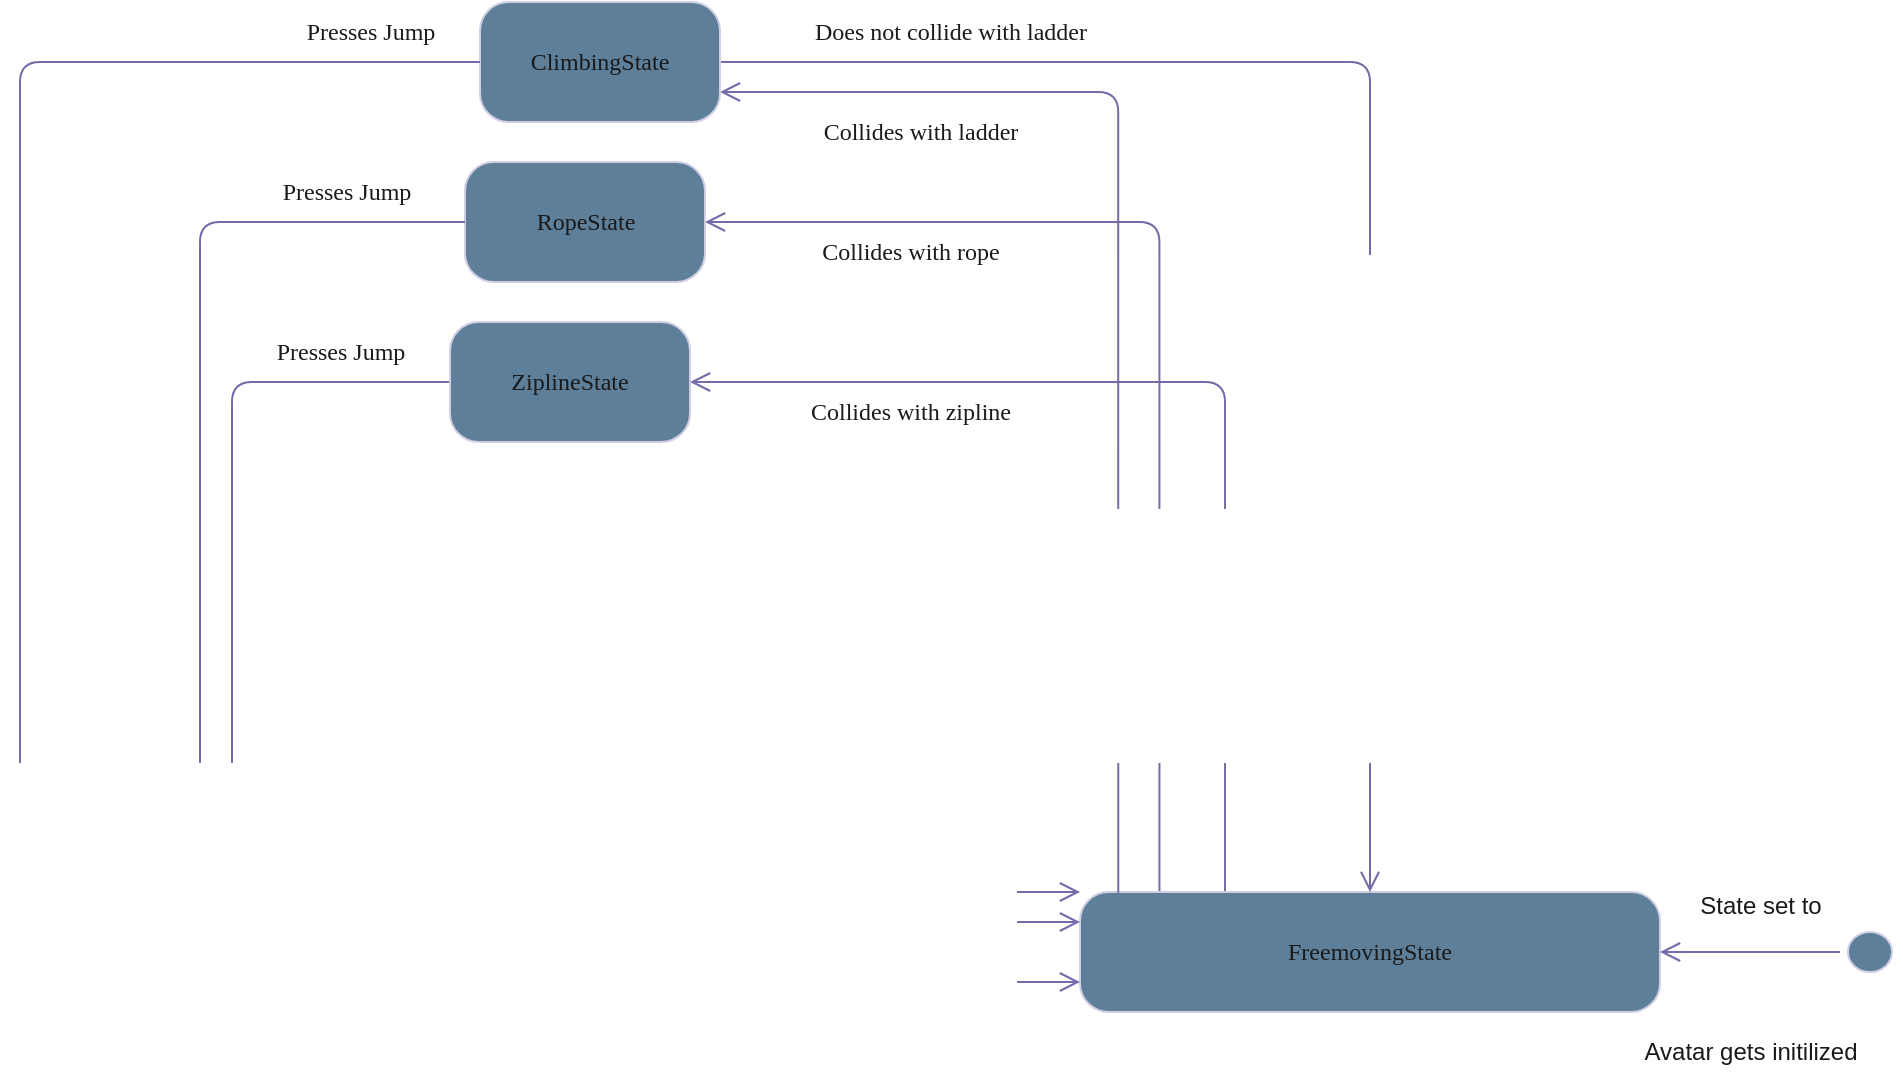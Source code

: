 <mxfile version="21.7.5" type="github">
  <diagram name="Page-1" id="58cdce13-f638-feb5-8d6f-7d28b1aa9fa0">
    <mxGraphModel dx="2534" dy="1624" grid="1" gridSize="10" guides="1" tooltips="1" connect="1" arrows="1" fold="1" page="1" pageScale="1" pageWidth="1100" pageHeight="850" background="none" math="0" shadow="0">
      <root>
        <mxCell id="0" />
        <mxCell id="1" parent="0" />
        <mxCell id="Zl3hB4-WVLWjA7URHuql-25" style="edgeStyle=orthogonalEdgeStyle;shape=connector;rounded=1;orthogonalLoop=1;jettySize=auto;html=1;entryX=1;entryY=0.5;entryDx=0;entryDy=0;labelBackgroundColor=none;strokeColor=#736CA8;fontFamily=Verdana;fontSize=12;fontColor=default;endArrow=open;endSize=8;exitX=0.137;exitY=-0.005;exitDx=0;exitDy=0;exitPerimeter=0;" parent="1" source="Zl3hB4-WVLWjA7URHuql-5" target="-ud4b6nkZpTPl8-Tl8ta-16" edge="1">
          <mxGeometry relative="1" as="geometry" />
        </mxCell>
        <mxCell id="Zl3hB4-WVLWjA7URHuql-30" style="edgeStyle=orthogonalEdgeStyle;shape=connector;rounded=1;orthogonalLoop=1;jettySize=auto;html=1;entryX=1;entryY=0.5;entryDx=0;entryDy=0;labelBackgroundColor=none;strokeColor=#736CA8;fontFamily=Verdana;fontSize=12;fontColor=default;endArrow=open;endSize=8;exitX=0.25;exitY=0;exitDx=0;exitDy=0;" parent="1" source="Zl3hB4-WVLWjA7URHuql-5" target="382b91b5511bd0f7-5" edge="1">
          <mxGeometry relative="1" as="geometry" />
        </mxCell>
        <mxCell id="Zl3hB4-WVLWjA7URHuql-5" value="&lt;div&gt;FreemovingState&lt;/div&gt;" style="rounded=1;whiteSpace=wrap;html=1;arcSize=24;fillColor=#5D7F99;strokeColor=#D0CEE2;shadow=0;comic=0;labelBackgroundColor=none;fontFamily=Verdana;fontSize=12;fontColor=#1A1A1A;align=center;" parent="1" vertex="1">
          <mxGeometry x="50" y="285" width="290" height="60" as="geometry" />
        </mxCell>
        <mxCell id="Zl3hB4-WVLWjA7URHuql-19" style="edgeStyle=orthogonalEdgeStyle;shape=connector;rounded=1;orthogonalLoop=1;jettySize=auto;html=1;entryX=0.5;entryY=0;entryDx=0;entryDy=0;labelBackgroundColor=none;strokeColor=#736CA8;fontFamily=Verdana;fontSize=12;fontColor=default;endArrow=open;endSize=8;" parent="1" source="382b91b5511bd0f7-9" target="Zl3hB4-WVLWjA7URHuql-5" edge="1">
          <mxGeometry relative="1" as="geometry" />
        </mxCell>
        <mxCell id="Zl3hB4-WVLWjA7URHuql-16" style="edgeStyle=orthogonalEdgeStyle;shape=connector;rounded=1;orthogonalLoop=1;jettySize=auto;html=1;entryX=1;entryY=0.75;entryDx=0;entryDy=0;labelBackgroundColor=none;strokeColor=#736CA8;fontFamily=Verdana;fontSize=12;fontColor=default;endArrow=open;endSize=8;exitX=0.066;exitY=0.006;exitDx=0;exitDy=0;exitPerimeter=0;" parent="1" source="Zl3hB4-WVLWjA7URHuql-5" target="382b91b5511bd0f7-9" edge="1">
          <mxGeometry relative="1" as="geometry" />
        </mxCell>
        <mxCell id="382b91b5511bd0f7-9" value="ClimbingState" style="rounded=1;whiteSpace=wrap;html=1;arcSize=24;fillColor=#5D7F99;strokeColor=#D0CEE2;shadow=0;comic=0;labelBackgroundColor=none;fontFamily=Verdana;fontSize=12;fontColor=#1A1A1A;align=center;" parent="1" vertex="1">
          <mxGeometry x="-250" y="-160" width="120" height="60" as="geometry" />
        </mxCell>
        <mxCell id="Zl3hB4-WVLWjA7URHuql-21" style="edgeStyle=orthogonalEdgeStyle;shape=connector;rounded=1;orthogonalLoop=1;jettySize=auto;html=1;labelBackgroundColor=none;strokeColor=#736CA8;fontFamily=Verdana;fontSize=12;fontColor=default;endArrow=open;endSize=8;entryX=0;entryY=0.75;entryDx=0;entryDy=0;" parent="1" source="382b91b5511bd0f7-9" target="Zl3hB4-WVLWjA7URHuql-5" edge="1">
          <mxGeometry relative="1" as="geometry">
            <mxPoint x="-435" y="340" as="targetPoint" />
            <Array as="points">
              <mxPoint x="-480" y="-130" />
              <mxPoint x="-480" y="330" />
            </Array>
          </mxGeometry>
        </mxCell>
        <mxCell id="Zl3hB4-WVLWjA7URHuql-18" value="&lt;div&gt;Collides with ladder&lt;/div&gt;" style="text;html=1;align=center;verticalAlign=middle;resizable=0;points=[];autosize=1;strokeColor=none;fillColor=none;fontSize=12;fontFamily=Verdana;fontColor=#1A1A1A;labelBackgroundColor=none;" parent="1" vertex="1">
          <mxGeometry x="-100" y="-110" width="140" height="30" as="geometry" />
        </mxCell>
        <mxCell id="-ud4b6nkZpTPl8-Tl8ta-11" value="Does not collide with ladder" style="text;html=1;align=center;verticalAlign=middle;resizable=0;points=[];autosize=1;strokeColor=none;fillColor=none;fontSize=12;fontFamily=Verdana;fontColor=#1A1A1A;labelBackgroundColor=none;" parent="1" vertex="1">
          <mxGeometry x="-110" y="-160" width="190" height="30" as="geometry" />
        </mxCell>
        <mxCell id="-ud4b6nkZpTPl8-Tl8ta-9" value="Presses Jump" style="text;html=1;align=center;verticalAlign=middle;resizable=0;points=[];autosize=1;strokeColor=none;fillColor=none;fontSize=12;fontFamily=Verdana;fontColor=#1A1A1A;labelBackgroundColor=none;" parent="1" vertex="1">
          <mxGeometry x="-360" y="-160" width="110" height="30" as="geometry" />
        </mxCell>
        <mxCell id="-ud4b6nkZpTPl8-Tl8ta-16" value="RopeState" style="rounded=1;whiteSpace=wrap;html=1;arcSize=24;fillColor=#5D7F99;strokeColor=#D0CEE2;shadow=0;comic=0;labelBackgroundColor=none;fontFamily=Verdana;fontSize=12;fontColor=#1A1A1A;align=center;" parent="1" vertex="1">
          <mxGeometry x="-257.5" y="-80" width="120" height="60" as="geometry" />
        </mxCell>
        <mxCell id="Zl3hB4-WVLWjA7URHuql-29" value="Presses Jump" style="text;html=1;align=center;verticalAlign=middle;resizable=0;points=[];autosize=1;strokeColor=none;fillColor=none;fontSize=12;fontFamily=Verdana;fontColor=#1A1A1A;labelBackgroundColor=none;" parent="1" vertex="1">
          <mxGeometry x="-372.5" y="-80" width="110" height="30" as="geometry" />
        </mxCell>
        <mxCell id="Zl3hB4-WVLWjA7URHuql-28" style="edgeStyle=orthogonalEdgeStyle;shape=connector;rounded=1;orthogonalLoop=1;jettySize=auto;html=1;entryX=0;entryY=0.25;entryDx=0;entryDy=0;labelBackgroundColor=none;strokeColor=#736CA8;fontFamily=Verdana;fontSize=12;fontColor=default;endArrow=open;endSize=8;" parent="1" source="-ud4b6nkZpTPl8-Tl8ta-16" target="Zl3hB4-WVLWjA7URHuql-5" edge="1">
          <mxGeometry relative="1" as="geometry">
            <mxPoint x="-405" y="297" as="targetPoint" />
            <Array as="points">
              <mxPoint x="-390" y="-50" />
              <mxPoint x="-390" y="300" />
            </Array>
          </mxGeometry>
        </mxCell>
        <mxCell id="Zl3hB4-WVLWjA7URHuql-33" style="edgeStyle=orthogonalEdgeStyle;shape=connector;rounded=1;orthogonalLoop=1;jettySize=auto;html=1;entryX=0;entryY=0;entryDx=0;entryDy=0;labelBackgroundColor=none;strokeColor=#736CA8;fontFamily=Verdana;fontSize=12;fontColor=default;endArrow=open;endSize=8;" parent="1" source="382b91b5511bd0f7-5" target="Zl3hB4-WVLWjA7URHuql-5" edge="1">
          <mxGeometry relative="1" as="geometry">
            <mxPoint x="-375" y="297" as="targetPoint" />
            <Array as="points">
              <mxPoint x="-374" y="30" />
              <mxPoint x="-374" y="285" />
            </Array>
          </mxGeometry>
        </mxCell>
        <mxCell id="382b91b5511bd0f7-5" value="ZiplineState" style="rounded=1;whiteSpace=wrap;html=1;arcSize=24;fillColor=#5D7F99;strokeColor=#D0CEE2;shadow=0;comic=0;labelBackgroundColor=none;fontFamily=Verdana;fontSize=12;fontColor=#1A1A1A;align=center;" parent="1" vertex="1">
          <mxGeometry x="-265" width="120" height="60" as="geometry" />
        </mxCell>
        <mxCell id="Zl3hB4-WVLWjA7URHuql-27" value="Collides with rope" style="text;html=1;align=center;verticalAlign=middle;resizable=0;points=[];autosize=1;strokeColor=none;fillColor=none;fontSize=12;fontFamily=Verdana;fontColor=#1A1A1A;labelBackgroundColor=none;" parent="1" vertex="1">
          <mxGeometry x="-100" y="-50" width="130" height="30" as="geometry" />
        </mxCell>
        <mxCell id="Zl3hB4-WVLWjA7URHuql-32" value="Collides with zipline" style="text;html=1;align=center;verticalAlign=middle;resizable=0;points=[];autosize=1;strokeColor=none;fillColor=none;fontSize=12;fontFamily=Verdana;fontColor=#1A1A1A;labelBackgroundColor=none;" parent="1" vertex="1">
          <mxGeometry x="-105" y="30" width="140" height="30" as="geometry" />
        </mxCell>
        <mxCell id="Zl3hB4-WVLWjA7URHuql-34" value="Presses Jump" style="text;html=1;align=center;verticalAlign=middle;resizable=0;points=[];autosize=1;strokeColor=none;fillColor=none;fontSize=12;fontFamily=Verdana;fontColor=#1A1A1A;labelBackgroundColor=none;" parent="1" vertex="1">
          <mxGeometry x="-375" width="110" height="30" as="geometry" />
        </mxCell>
        <mxCell id="2a3bc250acf0617d-9" style="edgeStyle=orthogonalEdgeStyle;html=1;labelBackgroundColor=none;endArrow=open;endSize=8;strokeColor=#736CA8;fontFamily=Verdana;fontSize=12;align=left;fontColor=default;noEdgeStyle=1;" parent="1" source="382b91b5511bd0f7-1" target="Zl3hB4-WVLWjA7URHuql-5" edge="1">
          <mxGeometry relative="1" as="geometry" />
        </mxCell>
        <mxCell id="382b91b5511bd0f7-1" value="" style="ellipse;html=1;shape=startState;fillColor=#5D7F99;strokeColor=#D0CEE2;rounded=1;shadow=0;comic=0;labelBackgroundColor=none;fontFamily=Verdana;fontSize=12;fontColor=#1A1A1A;align=center;direction=south;" parent="1" vertex="1">
          <mxGeometry x="430" y="301" width="30" height="28" as="geometry" />
        </mxCell>
        <mxCell id="-ud4b6nkZpTPl8-Tl8ta-2" value="&lt;div&gt;Avatar gets initilized&lt;/div&gt;" style="text;html=1;align=center;verticalAlign=middle;resizable=0;points=[];autosize=1;strokeColor=none;fillColor=none;labelBackgroundColor=none;fontColor=#1A1A1A;" parent="1" vertex="1">
          <mxGeometry x="320" y="350" width="130" height="30" as="geometry" />
        </mxCell>
        <mxCell id="-ud4b6nkZpTPl8-Tl8ta-3" value="&lt;div&gt;State set to&lt;br&gt;&lt;/div&gt;" style="text;html=1;align=center;verticalAlign=middle;resizable=0;points=[];autosize=1;strokeColor=none;fillColor=none;labelBackgroundColor=none;fontColor=#1A1A1A;" parent="1" vertex="1">
          <mxGeometry x="350" y="277" width="80" height="30" as="geometry" />
        </mxCell>
      </root>
    </mxGraphModel>
  </diagram>
</mxfile>
